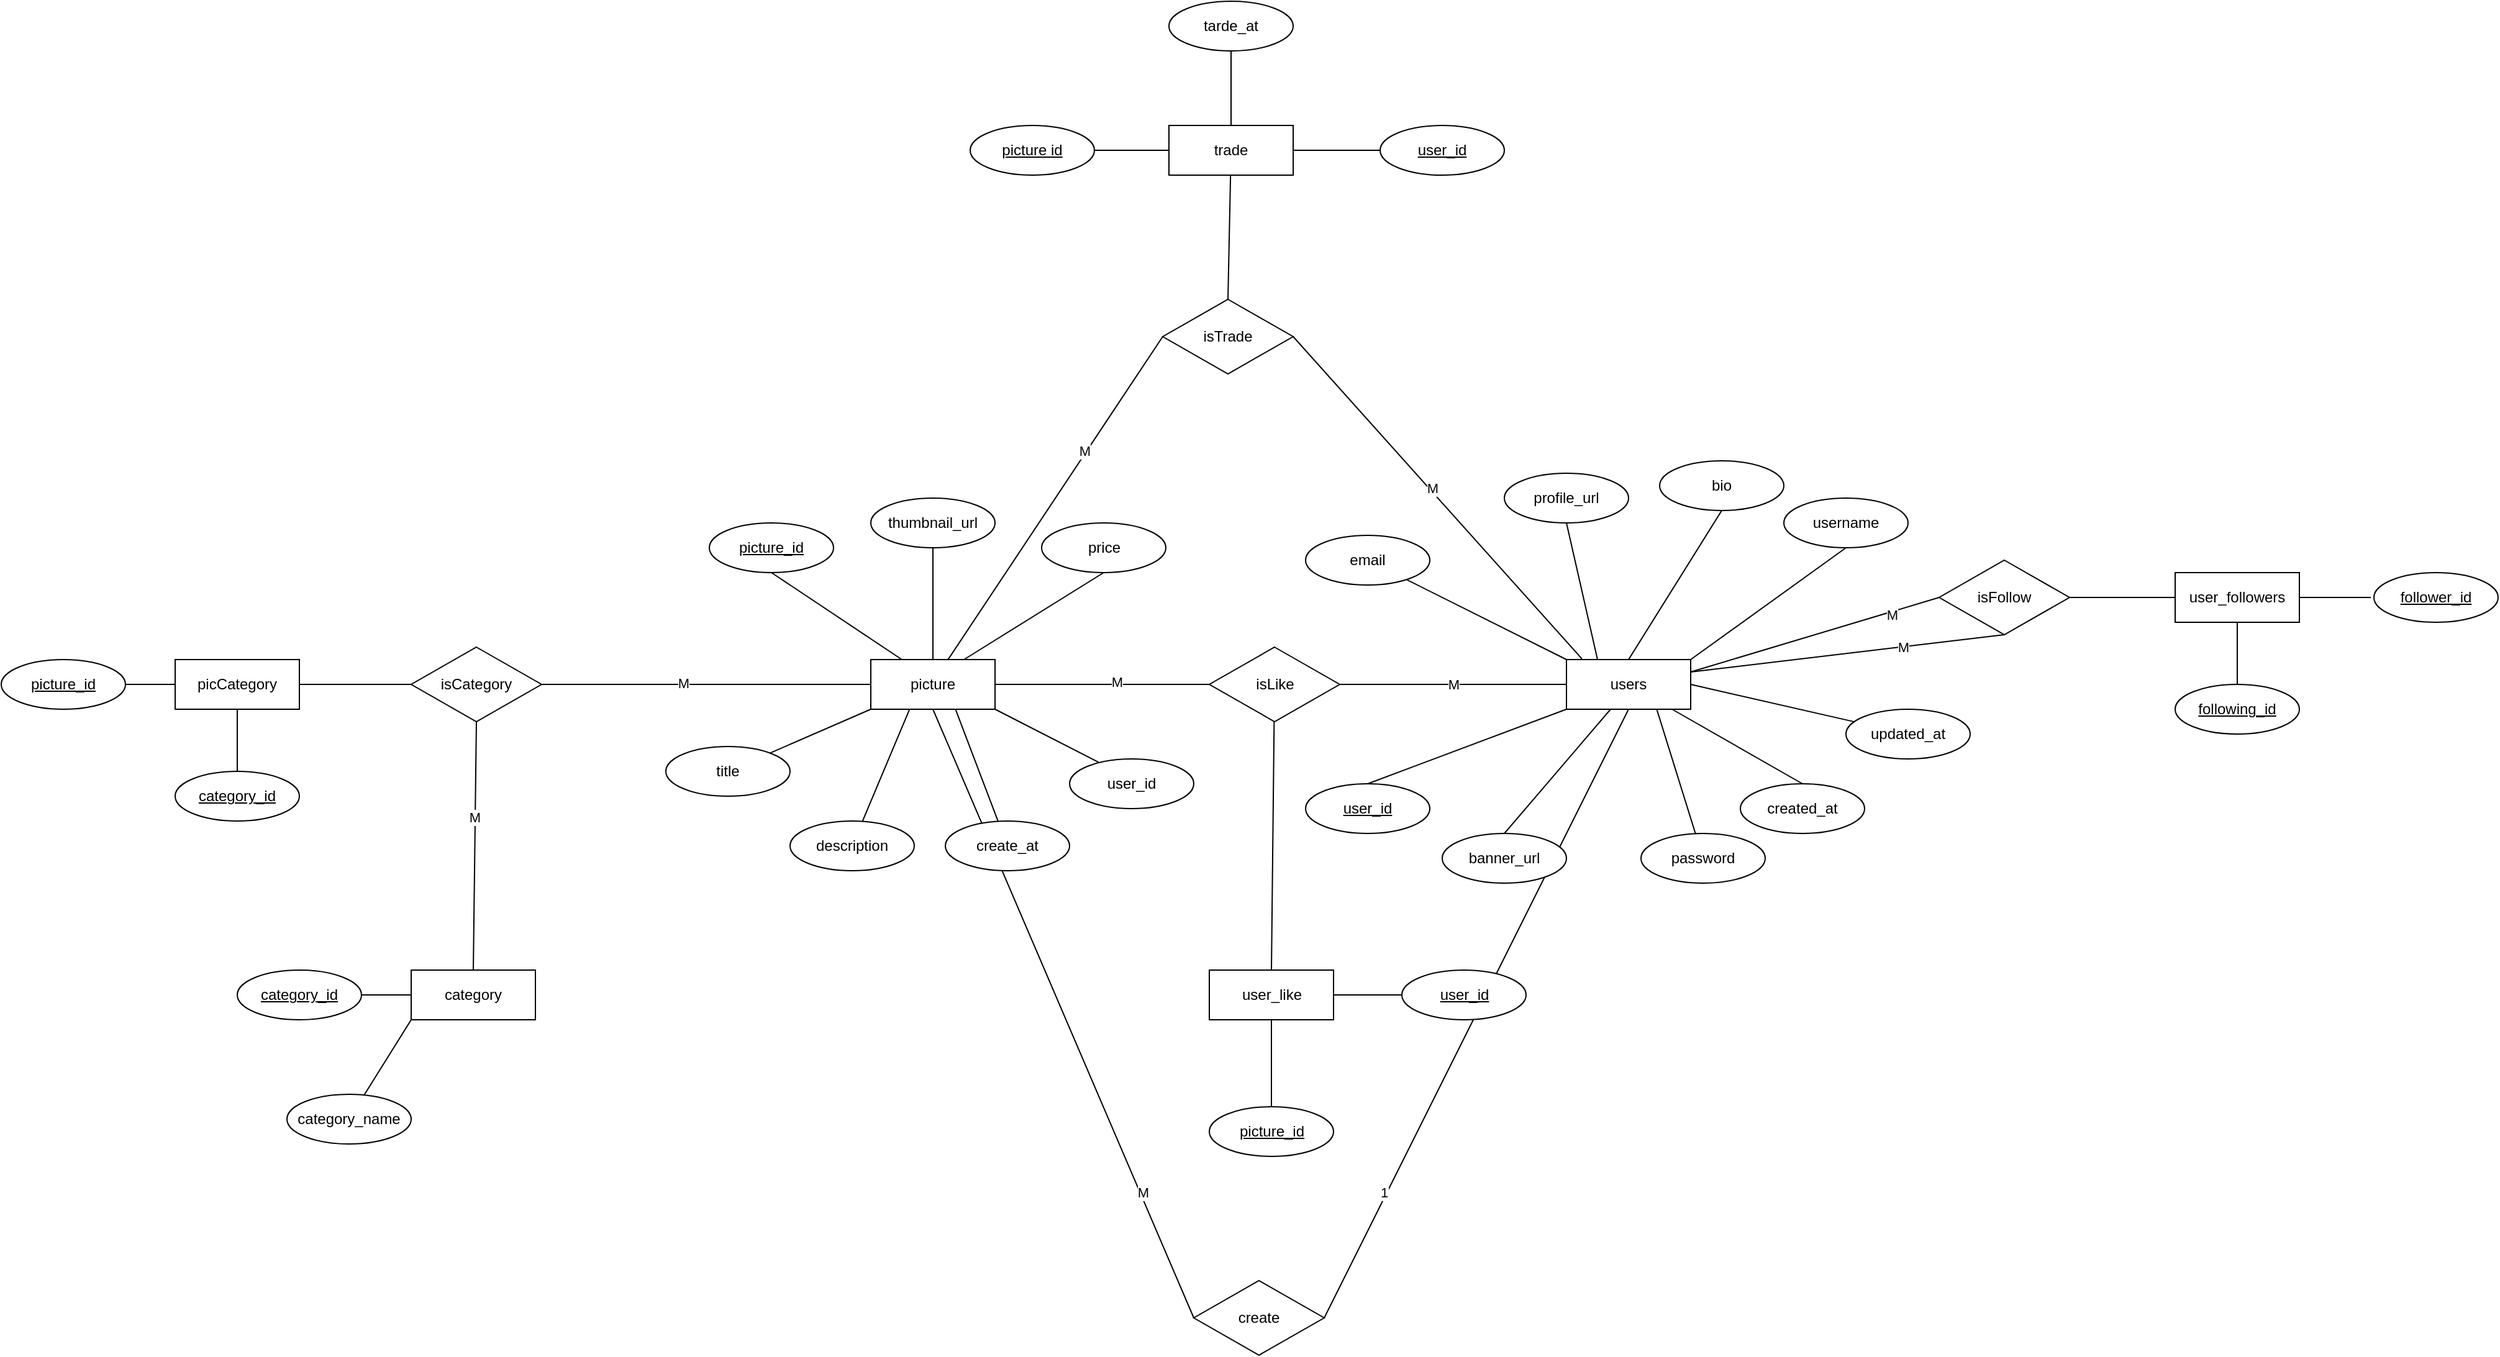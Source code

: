 <mxfile>
    <diagram id="Y4eXSgEE1zXS_ysKlkZQ" name="Page-1">
        <mxGraphModel dx="1436" dy="1591" grid="1" gridSize="10" guides="1" tooltips="1" connect="1" arrows="1" fold="1" page="1" pageScale="1" pageWidth="850" pageHeight="1100" math="0" shadow="0">
            <root>
                <mxCell id="0"/>
                <mxCell id="1" parent="0"/>
                <mxCell id="14" style="edgeStyle=none;html=1;exitX=0.25;exitY=0;exitDx=0;exitDy=0;endArrow=none;endFill=0;entryX=0.5;entryY=1;entryDx=0;entryDy=0;" parent="1" source="3" target="6" edge="1">
                    <mxGeometry relative="1" as="geometry"/>
                </mxCell>
                <mxCell id="15" style="edgeStyle=none;html=1;exitX=0;exitY=1;exitDx=0;exitDy=0;endArrow=none;endFill=0;" parent="1" source="3" target="7" edge="1">
                    <mxGeometry relative="1" as="geometry"/>
                </mxCell>
                <mxCell id="16" style="edgeStyle=none;html=1;endArrow=none;endFill=0;exitX=0.314;exitY=0.99;exitDx=0;exitDy=0;exitPerimeter=0;" parent="1" source="3" target="8" edge="1">
                    <mxGeometry relative="1" as="geometry">
                        <mxPoint x="540" y="220" as="sourcePoint"/>
                    </mxGeometry>
                </mxCell>
                <mxCell id="18" style="edgeStyle=none;html=1;exitX=0.75;exitY=0;exitDx=0;exitDy=0;entryX=0.5;entryY=1;entryDx=0;entryDy=0;endArrow=none;endFill=0;" parent="1" source="3" target="10" edge="1">
                    <mxGeometry relative="1" as="geometry"/>
                </mxCell>
                <mxCell id="20" style="edgeStyle=none;html=1;exitX=0.68;exitY=0.988;exitDx=0;exitDy=0;endArrow=none;endFill=0;exitPerimeter=0;" parent="1" source="3" target="9" edge="1">
                    <mxGeometry relative="1" as="geometry"/>
                </mxCell>
                <mxCell id="307" style="edgeStyle=none;html=1;exitX=1;exitY=1;exitDx=0;exitDy=0;entryX=0.268;entryY=0.111;entryDx=0;entryDy=0;endArrow=none;endFill=0;entryPerimeter=0;" parent="1" source="3" target="306" edge="1">
                    <mxGeometry relative="1" as="geometry"/>
                </mxCell>
                <mxCell id="346" style="edgeStyle=none;html=1;exitX=0;exitY=0.5;exitDx=0;exitDy=0;entryX=1;entryY=0.5;entryDx=0;entryDy=0;endArrow=none;endFill=0;" parent="1" source="3" target="345" edge="1">
                    <mxGeometry relative="1" as="geometry"/>
                </mxCell>
                <mxCell id="356" value="M" style="edgeLabel;html=1;align=center;verticalAlign=middle;resizable=0;points=[];" parent="346" vertex="1" connectable="0">
                    <mxGeometry x="0.131" y="-1" relative="1" as="geometry">
                        <mxPoint x="-1" as="offset"/>
                    </mxGeometry>
                </mxCell>
                <mxCell id="364" style="edgeStyle=none;html=1;exitX=1;exitY=0.5;exitDx=0;exitDy=0;endArrow=none;endFill=0;" parent="1" source="3" target="363" edge="1">
                    <mxGeometry relative="1" as="geometry"/>
                </mxCell>
                <mxCell id="368" value="M" style="edgeLabel;html=1;align=center;verticalAlign=middle;resizable=0;points=[];" parent="364" vertex="1" connectable="0">
                    <mxGeometry x="0.133" y="2" relative="1" as="geometry">
                        <mxPoint as="offset"/>
                    </mxGeometry>
                </mxCell>
                <mxCell id="387" style="edgeStyle=none;html=1;exitX=0.5;exitY=1;exitDx=0;exitDy=0;entryX=0;entryY=0.5;entryDx=0;entryDy=0;endArrow=none;endFill=0;" parent="1" source="3" target="385" edge="1">
                    <mxGeometry relative="1" as="geometry"/>
                </mxCell>
                <mxCell id="389" value="M" style="edgeLabel;html=1;align=center;verticalAlign=middle;resizable=0;points=[];" parent="387" vertex="1" connectable="0">
                    <mxGeometry x="0.585" y="2" relative="1" as="geometry">
                        <mxPoint y="1" as="offset"/>
                    </mxGeometry>
                </mxCell>
                <mxCell id="3" value="picture" style="whiteSpace=wrap;html=1;align=center;" parent="1" vertex="1">
                    <mxGeometry x="490" y="180" width="100" height="40" as="geometry"/>
                </mxCell>
                <mxCell id="31" style="edgeStyle=none;html=1;entryX=0.5;entryY=0;entryDx=0;entryDy=0;endArrow=none;endFill=0;exitX=0;exitY=1;exitDx=0;exitDy=0;" parent="1" source="5" target="30" edge="1">
                    <mxGeometry relative="1" as="geometry"/>
                </mxCell>
                <mxCell id="33" style="edgeStyle=none;html=1;entryX=0.5;entryY=1;entryDx=0;entryDy=0;endArrow=none;endFill=0;exitX=1;exitY=0;exitDx=0;exitDy=0;" parent="1" source="5" target="32" edge="1">
                    <mxGeometry relative="1" as="geometry"/>
                </mxCell>
                <mxCell id="39" style="edgeStyle=none;html=1;exitX=0.5;exitY=0;exitDx=0;exitDy=0;entryX=0.5;entryY=1;entryDx=0;entryDy=0;endArrow=none;endFill=0;" parent="1" source="5" target="38" edge="1">
                    <mxGeometry relative="1" as="geometry"/>
                </mxCell>
                <mxCell id="139" style="edgeStyle=none;html=1;exitX=0.721;exitY=0.954;exitDx=0;exitDy=0;endArrow=none;endFill=0;exitPerimeter=0;" parent="1" source="5" target="138" edge="1">
                    <mxGeometry relative="1" as="geometry"/>
                </mxCell>
                <mxCell id="154" style="edgeStyle=none;html=1;exitX=0.364;exitY=0.975;exitDx=0;exitDy=0;entryX=0.5;entryY=0;entryDx=0;entryDy=0;endArrow=none;endFill=0;exitPerimeter=0;" parent="1" source="5" target="153" edge="1">
                    <mxGeometry relative="1" as="geometry"/>
                </mxCell>
                <mxCell id="322" style="edgeStyle=none;html=1;exitX=1;exitY=0.5;exitDx=0;exitDy=0;endArrow=none;endFill=0;" parent="1" source="5" target="321" edge="1">
                    <mxGeometry relative="1" as="geometry"/>
                </mxCell>
                <mxCell id="386" style="edgeStyle=none;html=1;exitX=0.5;exitY=1;exitDx=0;exitDy=0;entryX=1;entryY=0.5;entryDx=0;entryDy=0;endArrow=none;endFill=0;" parent="1" source="5" target="385" edge="1">
                    <mxGeometry relative="1" as="geometry"/>
                </mxCell>
                <mxCell id="388" value="1" style="edgeLabel;html=1;align=center;verticalAlign=middle;resizable=0;points=[];" parent="386" vertex="1" connectable="0">
                    <mxGeometry x="0.591" y="-2" relative="1" as="geometry">
                        <mxPoint as="offset"/>
                    </mxGeometry>
                </mxCell>
                <mxCell id="5" value="users" style="whiteSpace=wrap;html=1;align=center;" parent="1" vertex="1">
                    <mxGeometry x="1050" y="180" width="100" height="40" as="geometry"/>
                </mxCell>
                <mxCell id="6" value="&lt;u&gt;picture_id&lt;/u&gt;" style="ellipse;whiteSpace=wrap;html=1;align=center;" parent="1" vertex="1">
                    <mxGeometry x="360" y="70" width="100" height="40" as="geometry"/>
                </mxCell>
                <mxCell id="7" value="title" style="ellipse;whiteSpace=wrap;html=1;align=center;" parent="1" vertex="1">
                    <mxGeometry x="325" y="250" width="100" height="40" as="geometry"/>
                </mxCell>
                <mxCell id="8" value="description" style="ellipse;whiteSpace=wrap;html=1;align=center;" parent="1" vertex="1">
                    <mxGeometry x="425" y="310" width="100" height="40" as="geometry"/>
                </mxCell>
                <mxCell id="9" value="create_at" style="ellipse;whiteSpace=wrap;html=1;align=center;" parent="1" vertex="1">
                    <mxGeometry x="550" y="310" width="100" height="40" as="geometry"/>
                </mxCell>
                <mxCell id="10" value="price" style="ellipse;whiteSpace=wrap;html=1;align=center;" parent="1" vertex="1">
                    <mxGeometry x="627.5" y="70" width="100" height="40" as="geometry"/>
                </mxCell>
                <mxCell id="17" style="edgeStyle=none;html=1;exitX=0.5;exitY=1;exitDx=0;exitDy=0;endArrow=none;endFill=0;" parent="1" source="12" target="3" edge="1">
                    <mxGeometry relative="1" as="geometry"/>
                </mxCell>
                <mxCell id="12" value="thumbnail_url" style="ellipse;whiteSpace=wrap;html=1;align=center;" parent="1" vertex="1">
                    <mxGeometry x="490" y="50" width="100" height="40" as="geometry"/>
                </mxCell>
                <mxCell id="30" value="&lt;u&gt;user_id&lt;/u&gt;" style="ellipse;whiteSpace=wrap;html=1;align=center;" parent="1" vertex="1">
                    <mxGeometry x="840" y="280" width="100" height="40" as="geometry"/>
                </mxCell>
                <mxCell id="32" value="username" style="ellipse;whiteSpace=wrap;html=1;align=center;" parent="1" vertex="1">
                    <mxGeometry x="1225" y="50" width="100" height="40" as="geometry"/>
                </mxCell>
                <mxCell id="36" value="" style="edgeStyle=none;html=1;endArrow=none;endFill=0;entryX=0;entryY=0;entryDx=0;entryDy=0;" parent="1" source="34" target="5" edge="1">
                    <mxGeometry relative="1" as="geometry"/>
                </mxCell>
                <mxCell id="34" value="email" style="ellipse;whiteSpace=wrap;html=1;align=center;" parent="1" vertex="1">
                    <mxGeometry x="840" y="80" width="100" height="40" as="geometry"/>
                </mxCell>
                <mxCell id="38" value="bio" style="ellipse;whiteSpace=wrap;html=1;align=center;" parent="1" vertex="1">
                    <mxGeometry x="1125" y="20" width="100" height="40" as="geometry"/>
                </mxCell>
                <mxCell id="347" style="edgeStyle=none;html=1;exitX=0.5;exitY=0;exitDx=0;exitDy=0;entryX=0.5;entryY=1;entryDx=0;entryDy=0;endArrow=none;endFill=0;" parent="1" source="44" target="345" edge="1">
                    <mxGeometry relative="1" as="geometry"/>
                </mxCell>
                <mxCell id="357" value="M" style="edgeLabel;html=1;align=center;verticalAlign=middle;resizable=0;points=[];" parent="347" vertex="1" connectable="0">
                    <mxGeometry x="0.236" relative="1" as="geometry">
                        <mxPoint x="-1" as="offset"/>
                    </mxGeometry>
                </mxCell>
                <mxCell id="44" value="category" style="whiteSpace=wrap;html=1;align=center;" parent="1" vertex="1">
                    <mxGeometry x="120" y="430" width="100" height="40" as="geometry"/>
                </mxCell>
                <mxCell id="46" style="edgeStyle=none;html=1;endArrow=none;endFill=0;" parent="1" source="45" target="44" edge="1">
                    <mxGeometry relative="1" as="geometry"/>
                </mxCell>
                <mxCell id="45" value="category_id" style="ellipse;whiteSpace=wrap;html=1;align=center;fontStyle=4;" parent="1" vertex="1">
                    <mxGeometry x="-20" y="430" width="100" height="40" as="geometry"/>
                </mxCell>
                <mxCell id="49" style="edgeStyle=none;html=1;entryX=0;entryY=1;entryDx=0;entryDy=0;endArrow=none;endFill=0;" parent="1" source="48" target="44" edge="1">
                    <mxGeometry relative="1" as="geometry"/>
                </mxCell>
                <mxCell id="48" value="&lt;span style=&quot;color: rgb(0, 0, 0);&quot;&gt;category_name&lt;/span&gt;" style="ellipse;whiteSpace=wrap;html=1;align=center;" parent="1" vertex="1">
                    <mxGeometry x="20" y="530" width="100" height="40" as="geometry"/>
                </mxCell>
                <mxCell id="138" value="password" style="ellipse;whiteSpace=wrap;html=1;align=center;" parent="1" vertex="1">
                    <mxGeometry x="1110" y="320" width="100" height="40" as="geometry"/>
                </mxCell>
                <mxCell id="153" value="banner_url" style="ellipse;whiteSpace=wrap;html=1;align=center;" parent="1" vertex="1">
                    <mxGeometry x="950" y="320" width="100" height="40" as="geometry"/>
                </mxCell>
                <mxCell id="301" style="edgeStyle=none;html=1;exitX=0.5;exitY=1;exitDx=0;exitDy=0;entryX=0.5;entryY=0;entryDx=0;entryDy=0;endArrow=none;endFill=0;" parent="1" source="158" target="177" edge="1">
                    <mxGeometry relative="1" as="geometry"/>
                </mxCell>
                <mxCell id="361" style="edgeStyle=none;html=1;exitX=1;exitY=0.5;exitDx=0;exitDy=0;entryX=0;entryY=0.5;entryDx=0;entryDy=0;endArrow=none;endFill=0;" parent="1" source="158" target="175" edge="1">
                    <mxGeometry relative="1" as="geometry"/>
                </mxCell>
                <mxCell id="158" value="user_like" style="whiteSpace=wrap;html=1;align=center;" parent="1" vertex="1">
                    <mxGeometry x="762.5" y="430" width="100" height="40" as="geometry"/>
                </mxCell>
                <mxCell id="164" value="profile_url" style="ellipse;whiteSpace=wrap;html=1;align=center;" parent="1" vertex="1">
                    <mxGeometry x="1000" y="30" width="100" height="40" as="geometry"/>
                </mxCell>
                <mxCell id="165" style="edgeStyle=none;html=1;exitX=0.5;exitY=1;exitDx=0;exitDy=0;entryX=0.25;entryY=0;entryDx=0;entryDy=0;endArrow=none;endFill=0;" parent="1" source="164" target="5" edge="1">
                    <mxGeometry relative="1" as="geometry"/>
                </mxCell>
                <mxCell id="175" value="&lt;u&gt;user_id&lt;/u&gt;" style="ellipse;whiteSpace=wrap;html=1;align=center;" parent="1" vertex="1">
                    <mxGeometry x="917.5" y="430" width="100" height="40" as="geometry"/>
                </mxCell>
                <mxCell id="177" value="&lt;u&gt;picture_id&lt;/u&gt;" style="ellipse;whiteSpace=wrap;html=1;align=center;" parent="1" vertex="1">
                    <mxGeometry x="762.5" y="540" width="100" height="40" as="geometry"/>
                </mxCell>
                <mxCell id="306" value="user_id" style="ellipse;whiteSpace=wrap;html=1;align=center;" parent="1" vertex="1">
                    <mxGeometry x="650" y="260" width="100" height="40" as="geometry"/>
                </mxCell>
                <mxCell id="319" style="edgeStyle=none;html=1;exitX=0.5;exitY=1;exitDx=0;exitDy=0;entryX=0.5;entryY=0;entryDx=0;entryDy=0;endArrow=none;endFill=0;" parent="1" source="311" target="312" edge="1">
                    <mxGeometry relative="1" as="geometry"/>
                </mxCell>
                <mxCell id="380" style="edgeStyle=none;html=1;exitX=1;exitY=0.5;exitDx=0;exitDy=0;entryX=0;entryY=0.5;entryDx=0;entryDy=0;endArrow=none;endFill=0;" parent="1" source="311" edge="1">
                    <mxGeometry relative="1" as="geometry">
                        <mxPoint x="1697.5" y="130" as="targetPoint"/>
                    </mxGeometry>
                </mxCell>
                <mxCell id="311" value="user_followers" style="whiteSpace=wrap;html=1;align=center;" parent="1" vertex="1">
                    <mxGeometry x="1540" y="110" width="100" height="40" as="geometry"/>
                </mxCell>
                <mxCell id="312" value="&lt;u&gt;following_id&lt;/u&gt;" style="ellipse;whiteSpace=wrap;html=1;align=center;" parent="1" vertex="1">
                    <mxGeometry x="1540" y="200" width="100" height="40" as="geometry"/>
                </mxCell>
                <mxCell id="314" value="&lt;u&gt;follower_id&lt;/u&gt;" style="ellipse;whiteSpace=wrap;html=1;align=center;" parent="1" vertex="1">
                    <mxGeometry x="1700" y="110" width="100" height="40" as="geometry"/>
                </mxCell>
                <mxCell id="321" value="updated_at" style="ellipse;whiteSpace=wrap;html=1;align=center;" parent="1" vertex="1">
                    <mxGeometry x="1275" y="220" width="100" height="40" as="geometry"/>
                </mxCell>
                <mxCell id="324" style="edgeStyle=none;html=1;exitX=0.5;exitY=0;exitDx=0;exitDy=0;endArrow=none;endFill=0;" parent="1" source="323" target="5" edge="1">
                    <mxGeometry relative="1" as="geometry"/>
                </mxCell>
                <mxCell id="323" value="created_at" style="ellipse;whiteSpace=wrap;html=1;align=center;" parent="1" vertex="1">
                    <mxGeometry x="1190" y="280" width="100" height="40" as="geometry"/>
                </mxCell>
                <mxCell id="343" style="edgeStyle=none;html=1;exitX=1;exitY=0.5;exitDx=0;exitDy=0;endArrow=none;endFill=0;" parent="1" source="331" target="342" edge="1">
                    <mxGeometry relative="1" as="geometry"/>
                </mxCell>
                <mxCell id="370" style="edgeStyle=none;html=1;entryX=0.5;entryY=0;entryDx=0;entryDy=0;endArrow=none;endFill=0;" parent="1" source="331" target="369" edge="1">
                    <mxGeometry relative="1" as="geometry"/>
                </mxCell>
                <mxCell id="331" value="trade" style="whiteSpace=wrap;html=1;align=center;" parent="1" vertex="1">
                    <mxGeometry x="730" y="-250" width="100" height="40" as="geometry"/>
                </mxCell>
                <mxCell id="338" style="edgeStyle=none;html=1;endArrow=none;endFill=0;entryX=0;entryY=0.5;entryDx=0;entryDy=0;exitX=1;exitY=0.5;exitDx=0;exitDy=0;" parent="1" source="334" target="331" edge="1">
                    <mxGeometry relative="1" as="geometry"/>
                </mxCell>
                <mxCell id="334" value="&lt;u&gt;picture id&lt;/u&gt;" style="ellipse;whiteSpace=wrap;html=1;align=center;" parent="1" vertex="1">
                    <mxGeometry x="570" y="-250" width="100" height="40" as="geometry"/>
                </mxCell>
                <mxCell id="359" style="edgeStyle=none;html=1;exitX=0.5;exitY=1;exitDx=0;exitDy=0;endArrow=none;endFill=0;" parent="1" source="339" target="331" edge="1">
                    <mxGeometry relative="1" as="geometry"/>
                </mxCell>
                <mxCell id="339" value="tarde_at" style="ellipse;whiteSpace=wrap;html=1;align=center;" parent="1" vertex="1">
                    <mxGeometry x="730" y="-350" width="100" height="40" as="geometry"/>
                </mxCell>
                <mxCell id="342" value="&lt;u&gt;user_id&lt;/u&gt;" style="ellipse;whiteSpace=wrap;html=1;align=center;" parent="1" vertex="1">
                    <mxGeometry x="900" y="-250" width="100" height="40" as="geometry"/>
                </mxCell>
                <mxCell id="350" style="edgeStyle=none;html=1;exitX=0;exitY=0.5;exitDx=0;exitDy=0;endArrow=none;endFill=0;" parent="1" source="345" target="349" edge="1">
                    <mxGeometry relative="1" as="geometry"/>
                </mxCell>
                <mxCell id="345" value="isCategory" style="rhombus;whiteSpace=wrap;html=1;" parent="1" vertex="1">
                    <mxGeometry x="120" y="170" width="105" height="60" as="geometry"/>
                </mxCell>
                <mxCell id="352" style="edgeStyle=none;html=1;exitX=0.5;exitY=1;exitDx=0;exitDy=0;endArrow=none;endFill=0;" parent="1" source="349" target="351" edge="1">
                    <mxGeometry relative="1" as="geometry"/>
                </mxCell>
                <mxCell id="355" style="edgeStyle=none;html=1;exitX=0;exitY=0.5;exitDx=0;exitDy=0;endArrow=none;endFill=0;" parent="1" source="349" target="354" edge="1">
                    <mxGeometry relative="1" as="geometry"/>
                </mxCell>
                <mxCell id="349" value="picCategory" style="whiteSpace=wrap;html=1;align=center;" parent="1" vertex="1">
                    <mxGeometry x="-70" y="180" width="100" height="40" as="geometry"/>
                </mxCell>
                <mxCell id="351" value="category_id" style="ellipse;whiteSpace=wrap;html=1;align=center;fontStyle=4;" parent="1" vertex="1">
                    <mxGeometry x="-70" y="270" width="100" height="40" as="geometry"/>
                </mxCell>
                <mxCell id="354" value="&lt;u&gt;picture_id&lt;/u&gt;" style="ellipse;whiteSpace=wrap;html=1;align=center;" parent="1" vertex="1">
                    <mxGeometry x="-210" y="180" width="100" height="40" as="geometry"/>
                </mxCell>
                <mxCell id="365" value="M" style="edgeStyle=none;html=1;exitX=1;exitY=0.5;exitDx=0;exitDy=0;entryX=0;entryY=0.5;entryDx=0;entryDy=0;endArrow=none;endFill=0;" parent="1" source="363" target="5" edge="1">
                    <mxGeometry relative="1" as="geometry"/>
                </mxCell>
                <mxCell id="366" style="edgeStyle=none;html=1;entryX=0.5;entryY=0;entryDx=0;entryDy=0;endArrow=none;endFill=0;" parent="1" source="363" target="158" edge="1">
                    <mxGeometry relative="1" as="geometry"/>
                </mxCell>
                <mxCell id="363" value="isLike" style="rhombus;whiteSpace=wrap;html=1;" parent="1" vertex="1">
                    <mxGeometry x="762.5" y="170" width="105" height="60" as="geometry"/>
                </mxCell>
                <mxCell id="369" value="isTrade" style="rhombus;whiteSpace=wrap;html=1;" parent="1" vertex="1">
                    <mxGeometry x="725" y="-110" width="105" height="60" as="geometry"/>
                </mxCell>
                <mxCell id="371" style="edgeStyle=none;html=1;exitX=0;exitY=0.5;exitDx=0;exitDy=0;entryX=0.619;entryY=0.011;entryDx=0;entryDy=0;entryPerimeter=0;endArrow=none;endFill=0;" parent="1" source="369" target="3" edge="1">
                    <mxGeometry relative="1" as="geometry"/>
                </mxCell>
                <mxCell id="382" value="M" style="edgeLabel;html=1;align=center;verticalAlign=middle;resizable=0;points=[];" parent="371" vertex="1" connectable="0">
                    <mxGeometry x="-0.283" y="-3" relative="1" as="geometry">
                        <mxPoint x="1" as="offset"/>
                    </mxGeometry>
                </mxCell>
                <mxCell id="372" style="edgeStyle=none;html=1;exitX=1;exitY=0.5;exitDx=0;exitDy=0;entryX=0.124;entryY=-0.016;entryDx=0;entryDy=0;entryPerimeter=0;endArrow=none;endFill=0;" parent="1" source="369" target="5" edge="1">
                    <mxGeometry relative="1" as="geometry"/>
                </mxCell>
                <mxCell id="383" value="1" style="edgeLabel;html=1;align=center;verticalAlign=middle;resizable=0;points=[];" parent="372" vertex="1" connectable="0">
                    <mxGeometry x="-0.055" y="1" relative="1" as="geometry">
                        <mxPoint as="offset"/>
                    </mxGeometry>
                </mxCell>
                <mxCell id="384" value="M" style="edgeLabel;html=1;align=center;verticalAlign=middle;resizable=0;points=[];" parent="372" vertex="1" connectable="0">
                    <mxGeometry x="-0.052" y="2" relative="1" as="geometry">
                        <mxPoint as="offset"/>
                    </mxGeometry>
                </mxCell>
                <mxCell id="375" style="edgeStyle=none;html=1;exitX=0;exitY=0.5;exitDx=0;exitDy=0;entryX=1;entryY=0.25;entryDx=0;entryDy=0;endArrow=none;endFill=0;" parent="1" source="374" target="5" edge="1">
                    <mxGeometry relative="1" as="geometry"/>
                </mxCell>
                <mxCell id="379" value="M" style="edgeLabel;html=1;align=center;verticalAlign=middle;resizable=0;points=[];" parent="375" vertex="1" connectable="0">
                    <mxGeometry x="-0.61" y="2" relative="1" as="geometry">
                        <mxPoint as="offset"/>
                    </mxGeometry>
                </mxCell>
                <mxCell id="381" style="edgeStyle=none;html=1;exitX=1;exitY=0.5;exitDx=0;exitDy=0;entryX=0;entryY=0.5;entryDx=0;entryDy=0;endArrow=none;endFill=0;" parent="1" source="374" target="311" edge="1">
                    <mxGeometry relative="1" as="geometry"/>
                </mxCell>
                <mxCell id="374" value="isFollow" style="rhombus;whiteSpace=wrap;html=1;" parent="1" vertex="1">
                    <mxGeometry x="1350" y="100" width="105" height="60" as="geometry"/>
                </mxCell>
                <mxCell id="377" style="edgeStyle=none;html=1;exitX=1;exitY=0.25;exitDx=0;exitDy=0;entryX=0.5;entryY=1;entryDx=0;entryDy=0;endArrow=none;endFill=0;" parent="1" source="5" target="374" edge="1">
                    <mxGeometry relative="1" as="geometry"/>
                </mxCell>
                <mxCell id="378" value="M" style="edgeLabel;html=1;align=center;verticalAlign=middle;resizable=0;points=[];" parent="377" vertex="1" connectable="0">
                    <mxGeometry x="0.359" relative="1" as="geometry">
                        <mxPoint x="-1" as="offset"/>
                    </mxGeometry>
                </mxCell>
                <mxCell id="385" value="create" style="rhombus;whiteSpace=wrap;html=1;" parent="1" vertex="1">
                    <mxGeometry x="750" y="680" width="105" height="60" as="geometry"/>
                </mxCell>
            </root>
        </mxGraphModel>
    </diagram>
</mxfile>